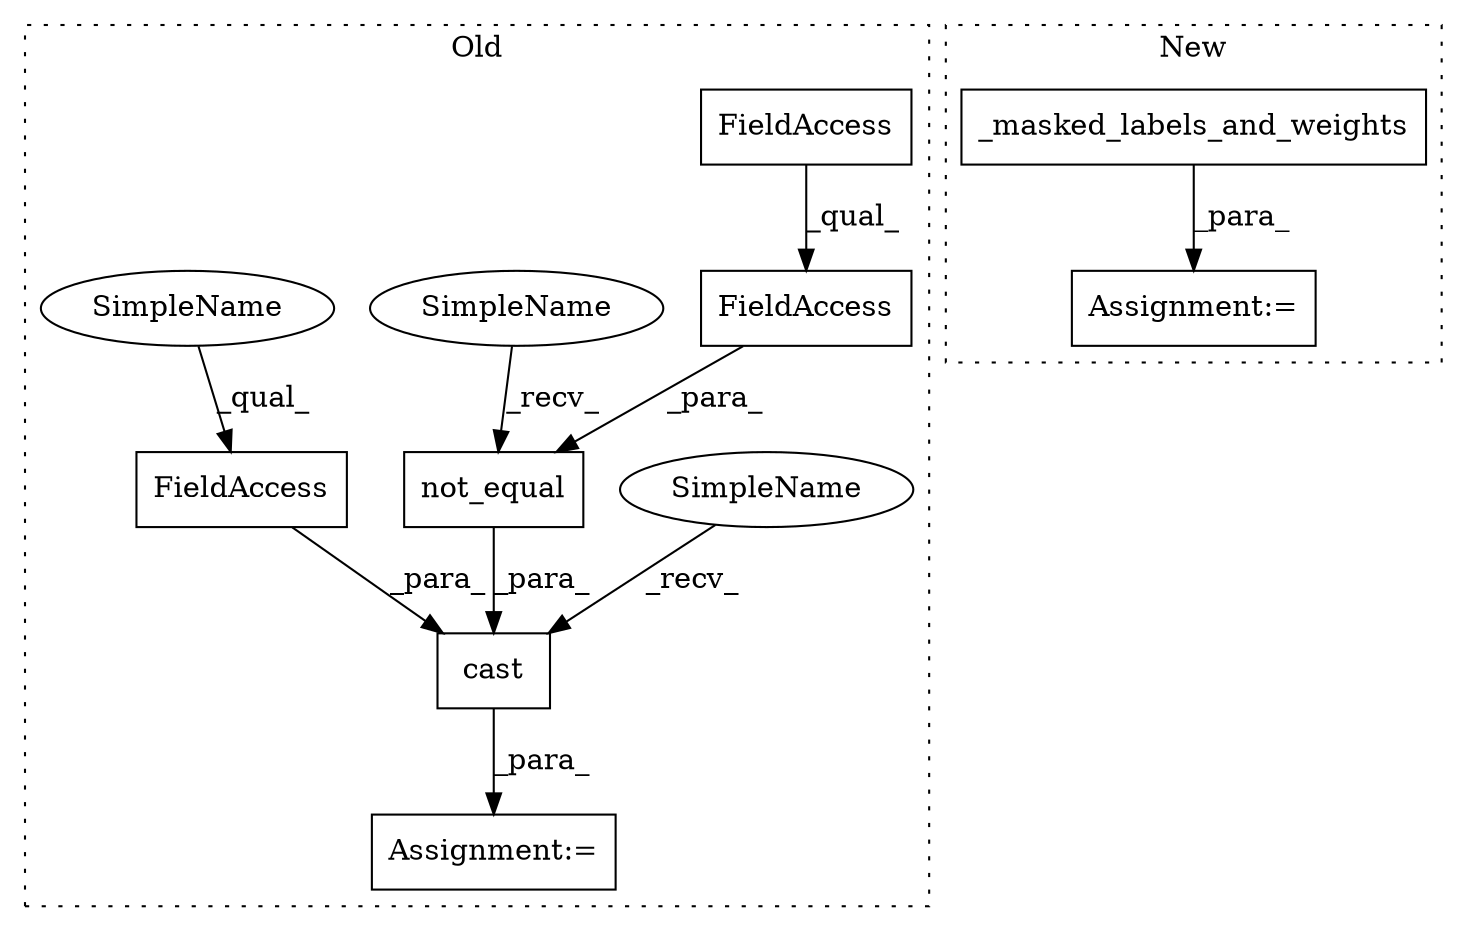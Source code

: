 digraph G {
subgraph cluster0 {
1 [label="not_equal" a="32" s="3996,4045" l="10,1" shape="box"];
3 [label="FieldAccess" a="22" s="4047" l="18" shape="box"];
4 [label="cast" a="32" s="3980,4065" l="5,1" shape="box"];
5 [label="FieldAccess" a="22" s="4013" l="32" shape="box"];
6 [label="FieldAccess" a="22" s="4013" l="16" shape="box"];
8 [label="Assignment:=" a="7" s="3968" l="1" shape="box"];
9 [label="SimpleName" a="42" s="3969" l="10" shape="ellipse"];
10 [label="SimpleName" a="42" s="3985" l="10" shape="ellipse"];
11 [label="SimpleName" a="42" s="4047" l="10" shape="ellipse"];
label = "Old";
style="dotted";
}
subgraph cluster1 {
2 [label="_masked_labels_and_weights" a="32" s="4369,4402" l="27,1" shape="box"];
7 [label="Assignment:=" a="7" s="4367" l="2" shape="box"];
label = "New";
style="dotted";
}
1 -> 4 [label="_para_"];
2 -> 7 [label="_para_"];
3 -> 4 [label="_para_"];
4 -> 8 [label="_para_"];
5 -> 1 [label="_para_"];
6 -> 5 [label="_qual_"];
9 -> 4 [label="_recv_"];
10 -> 1 [label="_recv_"];
11 -> 3 [label="_qual_"];
}